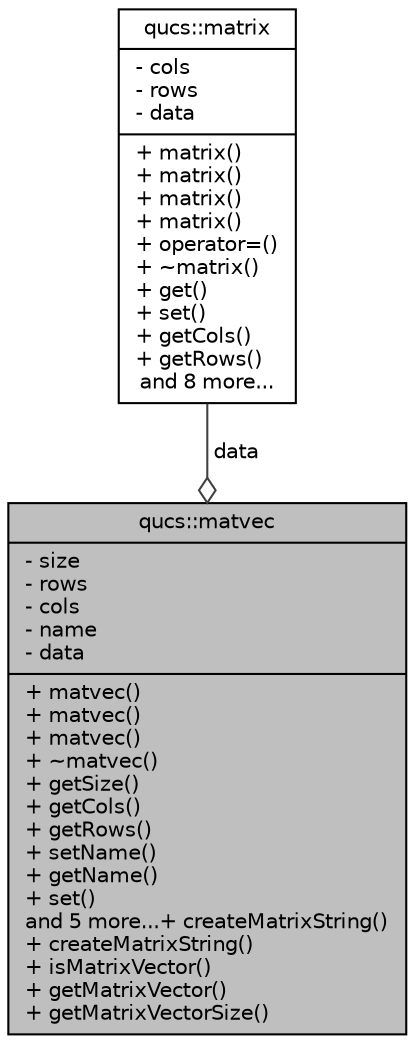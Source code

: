 digraph G
{
  edge [fontname="Helvetica",fontsize="10",labelfontname="Helvetica",labelfontsize="10"];
  node [fontname="Helvetica",fontsize="10",shape=record];
  Node1 [label="{qucs::matvec\n|- size\l- rows\l- cols\l- name\l- data\l|+ matvec()\l+ matvec()\l+ matvec()\l+ ~matvec()\l+ getSize()\l+ getCols()\l+ getRows()\l+ setName()\l+ getName()\l+ set()\land 5 more...+ createMatrixString()\l+ createMatrixString()\l+ isMatrixVector()\l+ getMatrixVector()\l+ getMatrixVectorSize()\l}",height=0.2,width=0.4,color="black", fillcolor="grey75", style="filled" fontcolor="black"];
  Node2 -> Node1 [color="grey25",fontsize="10",style="solid",label=" data" ,arrowhead="odiamond",fontname="Helvetica"];
  Node2 [label="{qucs::matrix\n|- cols\l- rows\l- data\l|+ matrix()\l+ matrix()\l+ matrix()\l+ matrix()\l+ operator=()\l+ ~matrix()\l+ get()\l+ set()\l+ getCols()\l+ getRows()\land 8 more...}",height=0.2,width=0.4,color="black", fillcolor="white", style="filled",URL="$classqucs_1_1matrix.html",tooltip="Dense complex matrix class This class defines a matrix object with its methods, operators and operati..."];
}
